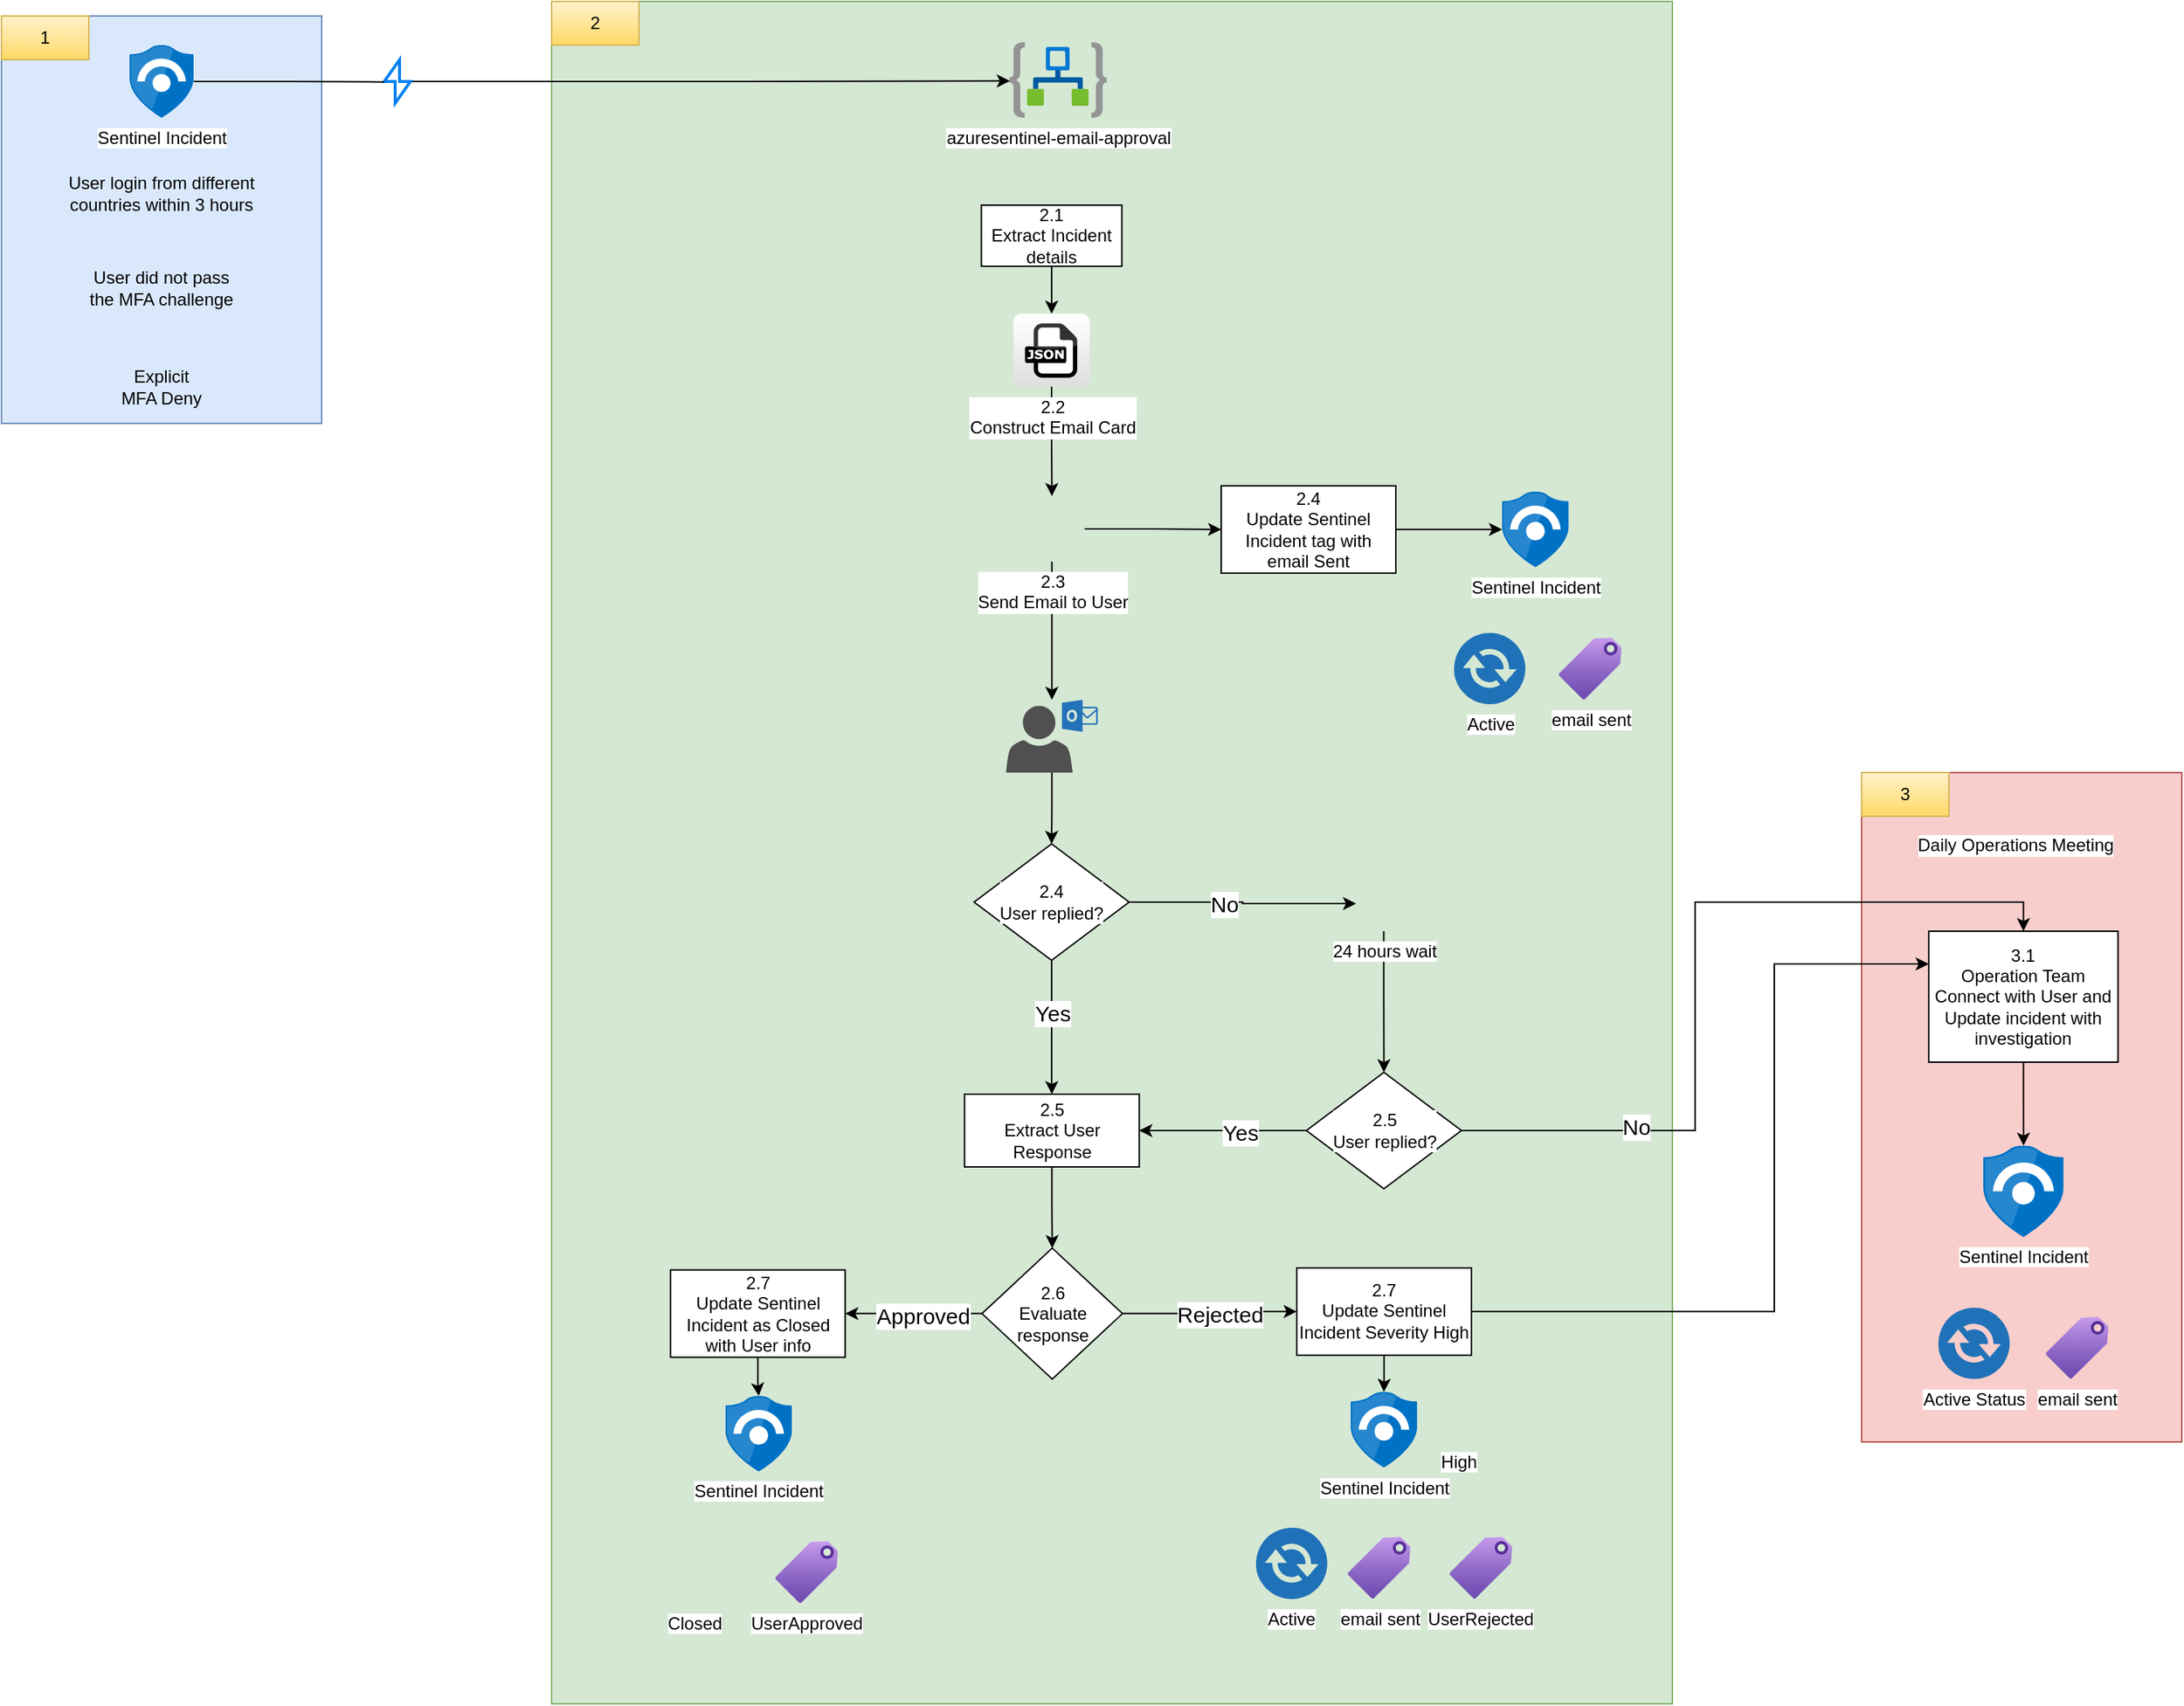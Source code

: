 <mxfile version="16.2.6" type="github">
  <diagram id="BfFZ1IgrDTQRf0SJ3uBB" name="Page-1">
    <mxGraphModel dx="1038" dy="1678" grid="1" gridSize="10" guides="1" tooltips="1" connect="1" arrows="1" fold="1" page="1" pageScale="1" pageWidth="850" pageHeight="1100" math="0" shadow="0">
      <root>
        <mxCell id="0" />
        <mxCell id="1" parent="0" />
        <mxCell id="VqWvkuDyF6hwRgads5Bz-70" value="" style="rounded=0;whiteSpace=wrap;html=1;labelBackgroundColor=default;fillColor=#f8cecc;strokeColor=#b85450;" parent="1" vertex="1">
          <mxGeometry x="1440" y="520" width="220" height="460" as="geometry" />
        </mxCell>
        <mxCell id="VqWvkuDyF6hwRgads5Bz-24" value="" style="rounded=0;whiteSpace=wrap;html=1;fillColor=#d5e8d4;strokeColor=#82b366;" parent="1" vertex="1">
          <mxGeometry x="540" y="-10" width="770" height="1170" as="geometry" />
        </mxCell>
        <mxCell id="VqWvkuDyF6hwRgads5Bz-7" value="" style="whiteSpace=wrap;html=1;fillColor=#dae8fc;strokeColor=#6c8ebf;" parent="1" vertex="1">
          <mxGeometry x="162" width="220" height="280" as="geometry" />
        </mxCell>
        <mxCell id="hbB-L0_1OT1uoQb4G8U5-1" value="azuresentinel-email-approval" style="aspect=fixed;html=1;points=[];align=center;image;fontSize=12;image=img/lib/azure2/integration/Logic_Apps.svg;" parent="1" vertex="1">
          <mxGeometry x="854.45" y="18.0" width="67" height="52" as="geometry" />
        </mxCell>
        <mxCell id="VqWvkuDyF6hwRgads5Bz-27" style="edgeStyle=orthogonalEdgeStyle;rounded=0;orthogonalLoop=1;jettySize=auto;html=1;entryX=0.5;entryY=0;entryDx=0;entryDy=0;" parent="1" source="hbB-L0_1OT1uoQb4G8U5-2" target="VqWvkuDyF6hwRgads5Bz-21" edge="1">
          <mxGeometry relative="1" as="geometry" />
        </mxCell>
        <mxCell id="hbB-L0_1OT1uoQb4G8U5-2" value="2.2&lt;br&gt;Construct Email Card" style="dashed=0;outlineConnect=0;html=1;align=center;labelPosition=center;verticalLabelPosition=bottom;verticalAlign=top;shape=mxgraph.webicons.json;gradientColor=#DFDEDE;labelBackgroundColor=default;" parent="1" vertex="1">
          <mxGeometry x="857.3" y="204.6" width="52.4" height="50" as="geometry" />
        </mxCell>
        <mxCell id="VqWvkuDyF6hwRgads5Bz-48" style="edgeStyle=orthogonalEdgeStyle;rounded=0;orthogonalLoop=1;jettySize=auto;html=1;entryX=0.5;entryY=0;entryDx=0;entryDy=0;" parent="1" source="hbB-L0_1OT1uoQb4G8U5-4" target="VqWvkuDyF6hwRgads5Bz-47" edge="1">
          <mxGeometry relative="1" as="geometry" />
        </mxCell>
        <mxCell id="hbB-L0_1OT1uoQb4G8U5-4" value="" style="sketch=0;pointerEvents=1;shadow=0;dashed=0;html=1;strokeColor=none;fillColor=#505050;labelPosition=center;verticalLabelPosition=bottom;verticalAlign=top;outlineConnect=0;align=center;shape=mxgraph.office.users.outlook_user;" parent="1" vertex="1">
          <mxGeometry x="852.2" y="470" width="63" height="50" as="geometry" />
        </mxCell>
        <mxCell id="hbB-L0_1OT1uoQb4G8U5-8" value="Sentinel Incident" style="sketch=0;aspect=fixed;html=1;points=[];align=center;image;fontSize=12;image=img/lib/mscae/Azure_Sentinel.svg;" parent="1" vertex="1">
          <mxGeometry x="659.38" y="948.4" width="45.76" height="52" as="geometry" />
        </mxCell>
        <mxCell id="VqWvkuDyF6hwRgads5Bz-6" style="edgeStyle=orthogonalEdgeStyle;rounded=0;orthogonalLoop=1;jettySize=auto;html=1;entryX=0.006;entryY=0.512;entryDx=0;entryDy=0;entryPerimeter=0;startArrow=none;" parent="1" source="VqWvkuDyF6hwRgads5Bz-39" target="hbB-L0_1OT1uoQb4G8U5-1" edge="1">
          <mxGeometry relative="1" as="geometry" />
        </mxCell>
        <mxCell id="VqWvkuDyF6hwRgads5Bz-1" value="Sentinel Incident" style="sketch=0;aspect=fixed;html=1;points=[];align=center;image;fontSize=12;image=img/lib/mscae/Azure_Sentinel.svg;" parent="1" vertex="1">
          <mxGeometry x="250" y="20.0" width="44" height="50" as="geometry" />
        </mxCell>
        <mxCell id="VqWvkuDyF6hwRgads5Bz-2" value="User login from different countries within 3 hours" style="text;html=1;strokeColor=none;fillColor=none;align=center;verticalAlign=middle;whiteSpace=wrap;rounded=0;" parent="1" vertex="1">
          <mxGeometry x="198" y="106.8" width="148" height="30" as="geometry" />
        </mxCell>
        <mxCell id="VqWvkuDyF6hwRgads5Bz-3" value="User did not pass the MFA challenge" style="text;html=1;strokeColor=none;fillColor=none;align=center;verticalAlign=middle;whiteSpace=wrap;rounded=0;" parent="1" vertex="1">
          <mxGeometry x="218" y="172.0" width="108" height="30" as="geometry" />
        </mxCell>
        <mxCell id="VqWvkuDyF6hwRgads5Bz-4" value="Explicit MFA Deny" style="text;html=1;strokeColor=none;fillColor=none;align=center;verticalAlign=middle;whiteSpace=wrap;rounded=0;" parent="1" vertex="1">
          <mxGeometry x="242" y="239.6" width="60" height="30" as="geometry" />
        </mxCell>
        <mxCell id="VqWvkuDyF6hwRgads5Bz-12" value="" style="edgeStyle=orthogonalEdgeStyle;rounded=0;orthogonalLoop=1;jettySize=auto;exitX=0;exitY=0.5;exitDx=0;exitDy=0;entryX=1;entryY=0.5;entryDx=0;entryDy=0;html=1;" parent="1" source="VqWvkuDyF6hwRgads5Bz-10" target="VqWvkuDyF6hwRgads5Bz-11" edge="1">
          <mxGeometry relative="1" as="geometry" />
        </mxCell>
        <mxCell id="VqWvkuDyF6hwRgads5Bz-18" value="Approved" style="edgeLabel;html=1;align=center;verticalAlign=middle;resizable=0;points=[];fontSize=15;" parent="VqWvkuDyF6hwRgads5Bz-12" vertex="1" connectable="0">
          <mxGeometry x="-0.125" y="1" relative="1" as="geometry">
            <mxPoint as="offset" />
          </mxGeometry>
        </mxCell>
        <mxCell id="VqWvkuDyF6hwRgads5Bz-14" style="edgeStyle=orthogonalEdgeStyle;rounded=0;orthogonalLoop=1;jettySize=auto;html=1;entryX=0;entryY=0.5;entryDx=0;entryDy=0;" parent="1" source="VqWvkuDyF6hwRgads5Bz-10" target="VqWvkuDyF6hwRgads5Bz-13" edge="1">
          <mxGeometry relative="1" as="geometry" />
        </mxCell>
        <mxCell id="VqWvkuDyF6hwRgads5Bz-17" value="Rejected" style="edgeLabel;html=1;align=center;verticalAlign=middle;resizable=0;points=[];fontSize=15;" parent="VqWvkuDyF6hwRgads5Bz-14" vertex="1" connectable="0">
          <mxGeometry x="0.118" y="-1" relative="1" as="geometry">
            <mxPoint as="offset" />
          </mxGeometry>
        </mxCell>
        <mxCell id="VqWvkuDyF6hwRgads5Bz-10" value="2.6&lt;br&gt;Evaluate response" style="rhombus;whiteSpace=wrap;html=1;" parent="1" vertex="1">
          <mxGeometry x="835.68" y="846.81" width="96.5" height="90" as="geometry" />
        </mxCell>
        <mxCell id="VqWvkuDyF6hwRgads5Bz-37" style="edgeStyle=orthogonalEdgeStyle;rounded=0;orthogonalLoop=1;jettySize=auto;html=1;" parent="1" source="VqWvkuDyF6hwRgads5Bz-11" target="hbB-L0_1OT1uoQb4G8U5-8" edge="1">
          <mxGeometry relative="1" as="geometry" />
        </mxCell>
        <mxCell id="VqWvkuDyF6hwRgads5Bz-11" value="2.7&lt;br&gt;Update Sentinel Incident as Closed with User info" style="rounded=0;whiteSpace=wrap;html=1;" parent="1" vertex="1">
          <mxGeometry x="621.68" y="861.81" width="120" height="60" as="geometry" />
        </mxCell>
        <mxCell id="VqWvkuDyF6hwRgads5Bz-38" style="edgeStyle=orthogonalEdgeStyle;rounded=0;orthogonalLoop=1;jettySize=auto;html=1;" parent="1" source="VqWvkuDyF6hwRgads5Bz-13" target="VqWvkuDyF6hwRgads5Bz-19" edge="1">
          <mxGeometry relative="1" as="geometry" />
        </mxCell>
        <mxCell id="VqWvkuDyF6hwRgads5Bz-79" style="edgeStyle=orthogonalEdgeStyle;rounded=0;orthogonalLoop=1;jettySize=auto;html=1;entryX=0;entryY=0.25;entryDx=0;entryDy=0;" parent="1" source="VqWvkuDyF6hwRgads5Bz-13" target="VqWvkuDyF6hwRgads5Bz-52" edge="1">
          <mxGeometry relative="1" as="geometry">
            <Array as="points">
              <mxPoint x="1380" y="890" />
              <mxPoint x="1380" y="652" />
            </Array>
          </mxGeometry>
        </mxCell>
        <mxCell id="VqWvkuDyF6hwRgads5Bz-13" value="2.7&lt;br&gt;Update Sentinel Incident Severity High" style="rounded=0;whiteSpace=wrap;html=1;" parent="1" vertex="1">
          <mxGeometry x="1051.93" y="860.42" width="120" height="60" as="geometry" />
        </mxCell>
        <mxCell id="VqWvkuDyF6hwRgads5Bz-19" value="Sentinel Incident" style="sketch=0;aspect=fixed;html=1;points=[];align=center;image;fontSize=12;image=img/lib/mscae/Azure_Sentinel.svg;" parent="1" vertex="1">
          <mxGeometry x="1088.93" y="945.62" width="45.76" height="52" as="geometry" />
        </mxCell>
        <mxCell id="VqWvkuDyF6hwRgads5Bz-26" style="edgeStyle=orthogonalEdgeStyle;rounded=0;orthogonalLoop=1;jettySize=auto;html=1;" parent="1" source="VqWvkuDyF6hwRgads5Bz-20" target="hbB-L0_1OT1uoQb4G8U5-2" edge="1">
          <mxGeometry relative="1" as="geometry" />
        </mxCell>
        <mxCell id="VqWvkuDyF6hwRgads5Bz-20" value="2.1&lt;br&gt;Extract Incident details" style="rounded=0;whiteSpace=wrap;html=1;" parent="1" vertex="1">
          <mxGeometry x="835.25" y="130" width="96.5" height="42" as="geometry" />
        </mxCell>
        <mxCell id="VqWvkuDyF6hwRgads5Bz-32" style="edgeStyle=orthogonalEdgeStyle;rounded=0;orthogonalLoop=1;jettySize=auto;html=1;" parent="1" source="VqWvkuDyF6hwRgads5Bz-21" target="hbB-L0_1OT1uoQb4G8U5-4" edge="1">
          <mxGeometry relative="1" as="geometry" />
        </mxCell>
        <mxCell id="VqWvkuDyF6hwRgads5Bz-46" style="edgeStyle=orthogonalEdgeStyle;rounded=0;orthogonalLoop=1;jettySize=auto;html=1;entryX=0;entryY=0.5;entryDx=0;entryDy=0;" parent="1" source="VqWvkuDyF6hwRgads5Bz-21" target="VqWvkuDyF6hwRgads5Bz-23" edge="1">
          <mxGeometry relative="1" as="geometry" />
        </mxCell>
        <mxCell id="VqWvkuDyF6hwRgads5Bz-21" value="2.3&lt;br&gt;Send Email to User" style="shape=image;html=1;verticalAlign=top;verticalLabelPosition=bottom;labelBackgroundColor=#ffffff;imageAspect=0;aspect=fixed;image=https://cdn3.iconfinder.com/data/icons/capsocial-round/500/Outlook-128.png" parent="1" vertex="1">
          <mxGeometry x="861.2" y="330" width="45" height="45" as="geometry" />
        </mxCell>
        <mxCell id="VqWvkuDyF6hwRgads5Bz-22" value="Sentinel Incident" style="sketch=0;aspect=fixed;html=1;points=[];align=center;image;fontSize=12;image=img/lib/mscae/Azure_Sentinel.svg;" parent="1" vertex="1">
          <mxGeometry x="1193" y="326.89" width="45.77" height="52" as="geometry" />
        </mxCell>
        <mxCell id="VqWvkuDyF6hwRgads5Bz-30" style="edgeStyle=orthogonalEdgeStyle;rounded=0;orthogonalLoop=1;jettySize=auto;html=1;" parent="1" source="VqWvkuDyF6hwRgads5Bz-23" target="VqWvkuDyF6hwRgads5Bz-22" edge="1">
          <mxGeometry relative="1" as="geometry" />
        </mxCell>
        <mxCell id="VqWvkuDyF6hwRgads5Bz-23" value="2.4&lt;br&gt;Update Sentinel Incident tag with email Sent" style="rounded=0;whiteSpace=wrap;html=1;" parent="1" vertex="1">
          <mxGeometry x="1000" y="322.89" width="120" height="60" as="geometry" />
        </mxCell>
        <mxCell id="VqWvkuDyF6hwRgads5Bz-36" style="edgeStyle=orthogonalEdgeStyle;rounded=0;orthogonalLoop=1;jettySize=auto;html=1;" parent="1" source="VqWvkuDyF6hwRgads5Bz-34" target="VqWvkuDyF6hwRgads5Bz-10" edge="1">
          <mxGeometry relative="1" as="geometry" />
        </mxCell>
        <mxCell id="VqWvkuDyF6hwRgads5Bz-34" value="&lt;span&gt;2.5&lt;br&gt;Extract User Response&lt;br&gt;&lt;/span&gt;" style="rounded=0;whiteSpace=wrap;html=1;" parent="1" vertex="1">
          <mxGeometry x="823.7" y="741" width="120" height="50" as="geometry" />
        </mxCell>
        <mxCell id="VqWvkuDyF6hwRgads5Bz-40" value="1" style="text;html=1;strokeColor=#d6b656;fillColor=#fff2cc;align=center;verticalAlign=middle;whiteSpace=wrap;rounded=0;gradientColor=#ffd966;" parent="1" vertex="1">
          <mxGeometry x="162" width="60" height="30" as="geometry" />
        </mxCell>
        <mxCell id="VqWvkuDyF6hwRgads5Bz-41" value="2" style="text;html=1;strokeColor=#d6b656;fillColor=#fff2cc;align=center;verticalAlign=middle;whiteSpace=wrap;rounded=0;gradientColor=#ffd966;" parent="1" vertex="1">
          <mxGeometry x="540" y="-10" width="60" height="30" as="geometry" />
        </mxCell>
        <mxCell id="VqWvkuDyF6hwRgads5Bz-39" value="" style="html=1;verticalLabelPosition=bottom;align=center;labelBackgroundColor=#ffffff;verticalAlign=top;strokeWidth=2;strokeColor=#0080F0;shadow=0;dashed=0;shape=mxgraph.ios7.icons.flash;" parent="1" vertex="1">
          <mxGeometry x="425" y="30" width="18" height="30" as="geometry" />
        </mxCell>
        <mxCell id="VqWvkuDyF6hwRgads5Bz-45" value="" style="edgeStyle=orthogonalEdgeStyle;rounded=0;orthogonalLoop=1;jettySize=auto;html=1;entryX=0.006;entryY=0.512;entryDx=0;entryDy=0;entryPerimeter=0;endArrow=none;" parent="1" source="VqWvkuDyF6hwRgads5Bz-1" target="VqWvkuDyF6hwRgads5Bz-39" edge="1">
          <mxGeometry relative="1" as="geometry">
            <mxPoint x="294" y="45" as="sourcePoint" />
            <mxPoint x="850.402" y="45.624" as="targetPoint" />
          </mxGeometry>
        </mxCell>
        <mxCell id="VqWvkuDyF6hwRgads5Bz-76" style="edgeStyle=orthogonalEdgeStyle;rounded=0;orthogonalLoop=1;jettySize=auto;html=1;entryX=0.5;entryY=0;entryDx=0;entryDy=0;" parent="1" source="VqWvkuDyF6hwRgads5Bz-47" target="VqWvkuDyF6hwRgads5Bz-34" edge="1">
          <mxGeometry relative="1" as="geometry">
            <Array as="points">
              <mxPoint x="884" y="730" />
              <mxPoint x="884" y="730" />
            </Array>
          </mxGeometry>
        </mxCell>
        <mxCell id="VqWvkuDyF6hwRgads5Bz-78" value="Yes" style="edgeLabel;html=1;align=center;verticalAlign=middle;resizable=0;points=[];fontSize=15;" parent="VqWvkuDyF6hwRgads5Bz-76" vertex="1" connectable="0">
          <mxGeometry x="-0.199" relative="1" as="geometry">
            <mxPoint y="-1" as="offset" />
          </mxGeometry>
        </mxCell>
        <mxCell id="g2RrGQ3KNIrdNZsYyKHY-2" style="edgeStyle=orthogonalEdgeStyle;rounded=0;orthogonalLoop=1;jettySize=auto;html=1;entryX=0;entryY=0.5;entryDx=0;entryDy=0;fontSize=15;" parent="1" source="VqWvkuDyF6hwRgads5Bz-47" target="g2RrGQ3KNIrdNZsYyKHY-1" edge="1">
          <mxGeometry relative="1" as="geometry" />
        </mxCell>
        <mxCell id="g2RrGQ3KNIrdNZsYyKHY-3" value="No" style="edgeLabel;html=1;align=center;verticalAlign=middle;resizable=0;points=[];fontSize=15;" parent="g2RrGQ3KNIrdNZsYyKHY-2" vertex="1" connectable="0">
          <mxGeometry x="-0.177" y="-1" relative="1" as="geometry">
            <mxPoint as="offset" />
          </mxGeometry>
        </mxCell>
        <mxCell id="VqWvkuDyF6hwRgads5Bz-47" value="2.4&lt;br&gt;User replied?" style="rhombus;whiteSpace=wrap;html=1;labelBackgroundColor=default;" parent="1" vertex="1">
          <mxGeometry x="830.25" y="569" width="106.5" height="80" as="geometry" />
        </mxCell>
        <mxCell id="VqWvkuDyF6hwRgads5Bz-51" value="Sentinel Incident" style="sketch=0;aspect=fixed;html=1;points=[];align=center;image;fontSize=12;image=img/lib/mscae/Azure_Sentinel.svg;" parent="1" vertex="1">
          <mxGeometry x="1523.55" y="776.42" width="55.25" height="62.78" as="geometry" />
        </mxCell>
        <mxCell id="VqWvkuDyF6hwRgads5Bz-58" style="edgeStyle=orthogonalEdgeStyle;rounded=0;orthogonalLoop=1;jettySize=auto;html=1;" parent="1" source="VqWvkuDyF6hwRgads5Bz-52" target="VqWvkuDyF6hwRgads5Bz-51" edge="1">
          <mxGeometry relative="1" as="geometry" />
        </mxCell>
        <mxCell id="VqWvkuDyF6hwRgads5Bz-52" value="3.1&lt;br&gt;Operation Team Connect with User and Update incident with investigation" style="rounded=0;whiteSpace=wrap;html=1;" parent="1" vertex="1">
          <mxGeometry x="1486.17" y="629" width="130.01" height="90" as="geometry" />
        </mxCell>
        <mxCell id="VqWvkuDyF6hwRgads5Bz-59" value="email sent" style="aspect=fixed;html=1;points=[];align=center;image;fontSize=12;image=img/lib/azure2/general/Tag.svg;labelBackgroundColor=default;" parent="1" vertex="1">
          <mxGeometry x="1232" y="427" width="43" height="43" as="geometry" />
        </mxCell>
        <mxCell id="VqWvkuDyF6hwRgads5Bz-60" value="UserApproved" style="aspect=fixed;html=1;points=[];align=center;image;fontSize=12;image=img/lib/azure2/general/Tag.svg;labelBackgroundColor=default;" parent="1" vertex="1">
          <mxGeometry x="693.68" y="1048" width="43" height="43" as="geometry" />
        </mxCell>
        <mxCell id="VqWvkuDyF6hwRgads5Bz-63" value="UserRejected" style="aspect=fixed;html=1;points=[];align=center;image;fontSize=12;image=img/lib/azure2/general/Tag.svg;labelBackgroundColor=default;" parent="1" vertex="1">
          <mxGeometry x="1156.93" y="1045" width="43" height="43" as="geometry" />
        </mxCell>
        <mxCell id="VqWvkuDyF6hwRgads5Bz-64" value="Active" style="sketch=0;pointerEvents=1;shadow=0;dashed=0;html=1;strokeColor=none;fillColor=#505050;labelPosition=center;verticalLabelPosition=bottom;verticalAlign=top;outlineConnect=0;align=center;shape=mxgraph.office.communications.exchange_active_sync;fillColor=#2072B8;labelBackgroundColor=default;" parent="1" vertex="1">
          <mxGeometry x="1160" y="424" width="49" height="49" as="geometry" />
        </mxCell>
        <mxCell id="VqWvkuDyF6hwRgads5Bz-65" value="Active Status" style="sketch=0;pointerEvents=1;shadow=0;dashed=0;html=1;strokeColor=none;fillColor=#505050;labelPosition=center;verticalLabelPosition=bottom;verticalAlign=top;outlineConnect=0;align=center;shape=mxgraph.office.communications.exchange_active_sync;fillColor=#2072B8;labelBackgroundColor=default;" parent="1" vertex="1">
          <mxGeometry x="1492.76" y="887.81" width="49" height="49" as="geometry" />
        </mxCell>
        <mxCell id="VqWvkuDyF6hwRgads5Bz-66" value="email sent" style="aspect=fixed;html=1;points=[];align=center;image;fontSize=12;image=img/lib/azure2/general/Tag.svg;labelBackgroundColor=default;" parent="1" vertex="1">
          <mxGeometry x="1566.59" y="893.81" width="43" height="43" as="geometry" />
        </mxCell>
        <mxCell id="VqWvkuDyF6hwRgads5Bz-67" value="Closed" style="shape=image;html=1;verticalAlign=top;verticalLabelPosition=bottom;labelBackgroundColor=#ffffff;imageAspect=0;aspect=fixed;image=https://cdn4.iconfinder.com/data/icons/web-ui-color/128/Checkmark-128.png" parent="1" vertex="1">
          <mxGeometry x="617" y="1048.62" width="42.38" height="42.38" as="geometry" />
        </mxCell>
        <mxCell id="VqWvkuDyF6hwRgads5Bz-68" value="Active" style="sketch=0;pointerEvents=1;shadow=0;dashed=0;html=1;strokeColor=none;fillColor=#505050;labelPosition=center;verticalLabelPosition=bottom;verticalAlign=top;outlineConnect=0;align=center;shape=mxgraph.office.communications.exchange_active_sync;fillColor=#2072B8;labelBackgroundColor=default;" parent="1" vertex="1">
          <mxGeometry x="1023.93" y="1039" width="49" height="49" as="geometry" />
        </mxCell>
        <mxCell id="VqWvkuDyF6hwRgads5Bz-69" value="High" style="shape=image;html=1;verticalAlign=top;verticalLabelPosition=bottom;labelBackgroundColor=#ffffff;imageAspect=0;aspect=fixed;image=https://cdn2.iconfinder.com/data/icons/gnomeicontheme/32x32/emblems/stock_mail-priority-high.png" parent="1" vertex="1">
          <mxGeometry x="1146.93" y="948.4" width="32" height="32" as="geometry" />
        </mxCell>
        <mxCell id="VqWvkuDyF6hwRgads5Bz-71" value="Daily Operations Meeting" style="text;html=1;strokeColor=none;fillColor=none;align=center;verticalAlign=middle;whiteSpace=wrap;rounded=0;labelBackgroundColor=default;" parent="1" vertex="1">
          <mxGeometry x="1476.18" y="555" width="140" height="30" as="geometry" />
        </mxCell>
        <mxCell id="VqWvkuDyF6hwRgads5Bz-72" value="3" style="text;html=1;strokeColor=#d6b656;fillColor=#fff2cc;align=center;verticalAlign=middle;whiteSpace=wrap;rounded=0;gradientColor=#ffd966;" parent="1" vertex="1">
          <mxGeometry x="1440" y="520" width="60" height="30" as="geometry" />
        </mxCell>
        <mxCell id="VqWvkuDyF6hwRgads5Bz-82" value="email sent" style="aspect=fixed;html=1;points=[];align=center;image;fontSize=12;image=img/lib/azure2/general/Tag.svg;labelBackgroundColor=default;" parent="1" vertex="1">
          <mxGeometry x="1087.0" y="1045" width="43" height="43" as="geometry" />
        </mxCell>
        <mxCell id="g2RrGQ3KNIrdNZsYyKHY-8" style="edgeStyle=orthogonalEdgeStyle;rounded=0;orthogonalLoop=1;jettySize=auto;html=1;entryX=0.5;entryY=0;entryDx=0;entryDy=0;fontSize=15;" parent="1" source="g2RrGQ3KNIrdNZsYyKHY-1" target="g2RrGQ3KNIrdNZsYyKHY-5" edge="1">
          <mxGeometry relative="1" as="geometry" />
        </mxCell>
        <mxCell id="g2RrGQ3KNIrdNZsYyKHY-1" value="24 hours wait" style="shape=image;html=1;verticalAlign=top;verticalLabelPosition=bottom;labelBackgroundColor=#ffffff;imageAspect=0;aspect=fixed;image=https://cdn2.iconfinder.com/data/icons/bitsies/128/Clock-128.png" parent="1" vertex="1">
          <mxGeometry x="1092.69" y="591" width="38" height="38" as="geometry" />
        </mxCell>
        <mxCell id="g2RrGQ3KNIrdNZsYyKHY-6" style="edgeStyle=orthogonalEdgeStyle;rounded=0;orthogonalLoop=1;jettySize=auto;html=1;entryX=1;entryY=0.5;entryDx=0;entryDy=0;fontSize=15;" parent="1" source="g2RrGQ3KNIrdNZsYyKHY-5" target="VqWvkuDyF6hwRgads5Bz-34" edge="1">
          <mxGeometry relative="1" as="geometry" />
        </mxCell>
        <mxCell id="g2RrGQ3KNIrdNZsYyKHY-9" value="Yes" style="edgeLabel;html=1;align=center;verticalAlign=middle;resizable=0;points=[];fontSize=15;" parent="g2RrGQ3KNIrdNZsYyKHY-6" vertex="1" connectable="0">
          <mxGeometry x="-0.207" y="1" relative="1" as="geometry">
            <mxPoint as="offset" />
          </mxGeometry>
        </mxCell>
        <mxCell id="g2RrGQ3KNIrdNZsYyKHY-7" style="edgeStyle=orthogonalEdgeStyle;rounded=0;orthogonalLoop=1;jettySize=auto;html=1;entryX=0.5;entryY=0;entryDx=0;entryDy=0;fontSize=15;" parent="1" source="g2RrGQ3KNIrdNZsYyKHY-5" target="VqWvkuDyF6hwRgads5Bz-52" edge="1">
          <mxGeometry relative="1" as="geometry" />
        </mxCell>
        <mxCell id="g2RrGQ3KNIrdNZsYyKHY-10" value="No" style="edgeLabel;html=1;align=center;verticalAlign=middle;resizable=0;points=[];fontSize=15;" parent="g2RrGQ3KNIrdNZsYyKHY-7" vertex="1" connectable="0">
          <mxGeometry x="-0.574" y="3" relative="1" as="geometry">
            <mxPoint as="offset" />
          </mxGeometry>
        </mxCell>
        <mxCell id="g2RrGQ3KNIrdNZsYyKHY-5" value="2.5&lt;br&gt;User replied?" style="rhombus;whiteSpace=wrap;html=1;labelBackgroundColor=default;" parent="1" vertex="1">
          <mxGeometry x="1058.56" y="726" width="106.5" height="80" as="geometry" />
        </mxCell>
      </root>
    </mxGraphModel>
  </diagram>
</mxfile>
